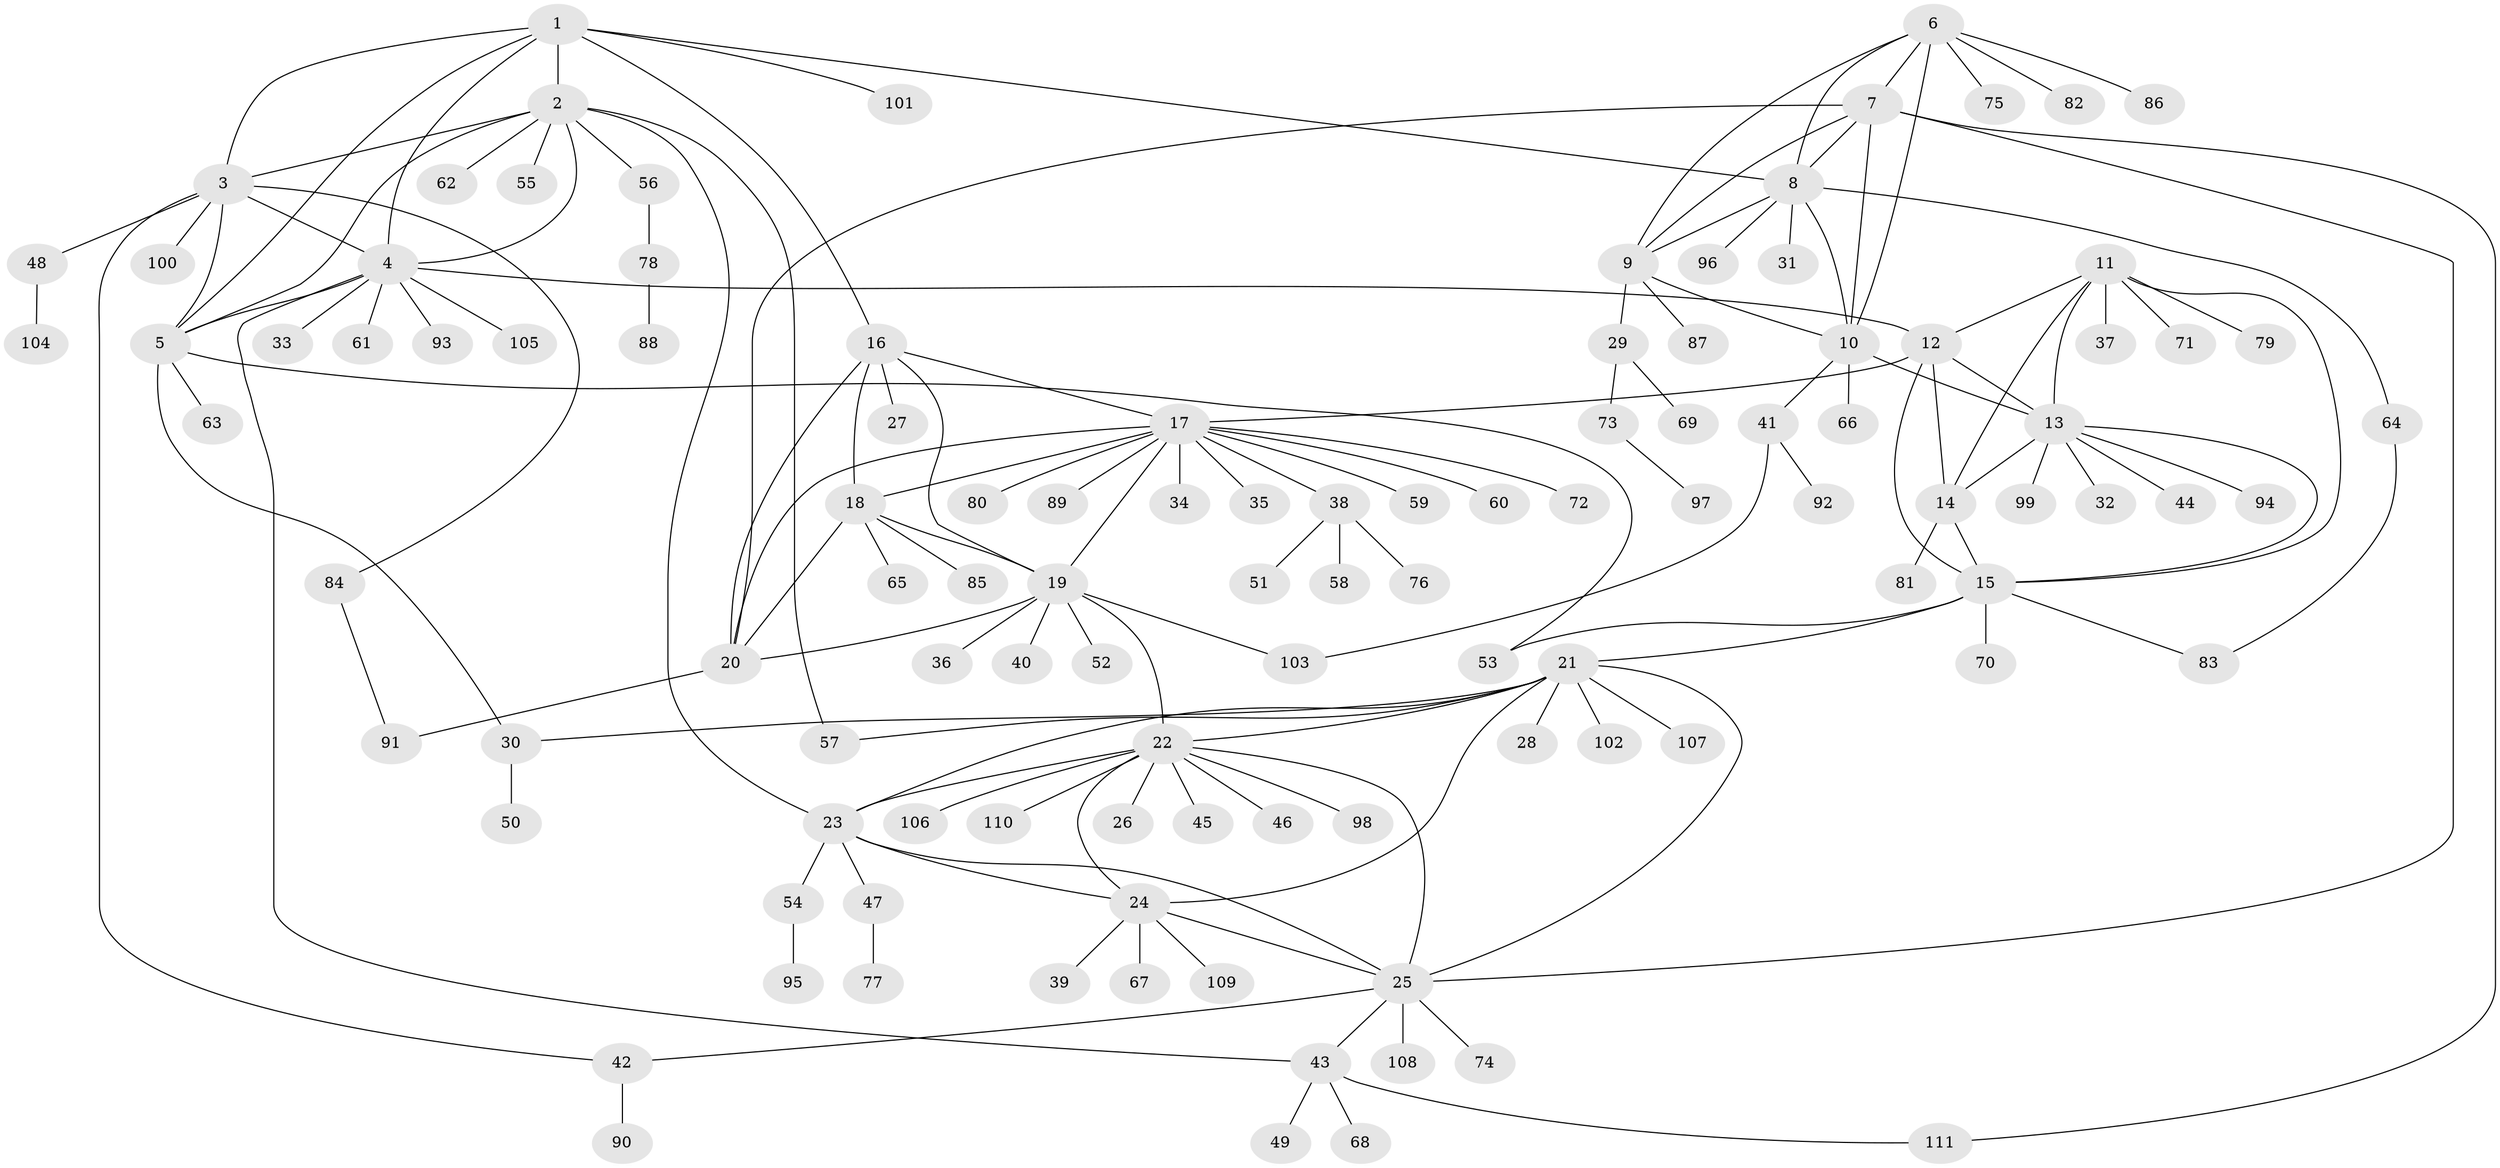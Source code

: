 // coarse degree distribution, {9: 0.03571428571428571, 8: 0.023809523809523808, 7: 0.05952380952380952, 6: 0.03571428571428571, 12: 0.011904761904761904, 5: 0.03571428571428571, 4: 0.011904761904761904, 11: 0.011904761904761904, 14: 0.011904761904761904, 1: 0.6666666666666666, 2: 0.07142857142857142, 3: 0.023809523809523808}
// Generated by graph-tools (version 1.1) at 2025/24/03/03/25 07:24:16]
// undirected, 111 vertices, 155 edges
graph export_dot {
graph [start="1"]
  node [color=gray90,style=filled];
  1;
  2;
  3;
  4;
  5;
  6;
  7;
  8;
  9;
  10;
  11;
  12;
  13;
  14;
  15;
  16;
  17;
  18;
  19;
  20;
  21;
  22;
  23;
  24;
  25;
  26;
  27;
  28;
  29;
  30;
  31;
  32;
  33;
  34;
  35;
  36;
  37;
  38;
  39;
  40;
  41;
  42;
  43;
  44;
  45;
  46;
  47;
  48;
  49;
  50;
  51;
  52;
  53;
  54;
  55;
  56;
  57;
  58;
  59;
  60;
  61;
  62;
  63;
  64;
  65;
  66;
  67;
  68;
  69;
  70;
  71;
  72;
  73;
  74;
  75;
  76;
  77;
  78;
  79;
  80;
  81;
  82;
  83;
  84;
  85;
  86;
  87;
  88;
  89;
  90;
  91;
  92;
  93;
  94;
  95;
  96;
  97;
  98;
  99;
  100;
  101;
  102;
  103;
  104;
  105;
  106;
  107;
  108;
  109;
  110;
  111;
  1 -- 2;
  1 -- 3;
  1 -- 4;
  1 -- 5;
  1 -- 8;
  1 -- 16;
  1 -- 101;
  2 -- 3;
  2 -- 4;
  2 -- 5;
  2 -- 23;
  2 -- 55;
  2 -- 56;
  2 -- 57;
  2 -- 62;
  3 -- 4;
  3 -- 5;
  3 -- 42;
  3 -- 48;
  3 -- 84;
  3 -- 100;
  4 -- 5;
  4 -- 12;
  4 -- 33;
  4 -- 43;
  4 -- 61;
  4 -- 93;
  4 -- 105;
  5 -- 30;
  5 -- 53;
  5 -- 63;
  6 -- 7;
  6 -- 8;
  6 -- 9;
  6 -- 10;
  6 -- 75;
  6 -- 82;
  6 -- 86;
  7 -- 8;
  7 -- 9;
  7 -- 10;
  7 -- 20;
  7 -- 25;
  7 -- 111;
  8 -- 9;
  8 -- 10;
  8 -- 31;
  8 -- 64;
  8 -- 96;
  9 -- 10;
  9 -- 29;
  9 -- 87;
  10 -- 13;
  10 -- 41;
  10 -- 66;
  11 -- 12;
  11 -- 13;
  11 -- 14;
  11 -- 15;
  11 -- 37;
  11 -- 71;
  11 -- 79;
  12 -- 13;
  12 -- 14;
  12 -- 15;
  12 -- 17;
  13 -- 14;
  13 -- 15;
  13 -- 32;
  13 -- 44;
  13 -- 94;
  13 -- 99;
  14 -- 15;
  14 -- 81;
  15 -- 21;
  15 -- 53;
  15 -- 70;
  15 -- 83;
  16 -- 17;
  16 -- 18;
  16 -- 19;
  16 -- 20;
  16 -- 27;
  17 -- 18;
  17 -- 19;
  17 -- 20;
  17 -- 34;
  17 -- 35;
  17 -- 38;
  17 -- 59;
  17 -- 60;
  17 -- 72;
  17 -- 80;
  17 -- 89;
  18 -- 19;
  18 -- 20;
  18 -- 65;
  18 -- 85;
  19 -- 20;
  19 -- 22;
  19 -- 36;
  19 -- 40;
  19 -- 52;
  19 -- 103;
  20 -- 91;
  21 -- 22;
  21 -- 23;
  21 -- 24;
  21 -- 25;
  21 -- 28;
  21 -- 30;
  21 -- 57;
  21 -- 102;
  21 -- 107;
  22 -- 23;
  22 -- 24;
  22 -- 25;
  22 -- 26;
  22 -- 45;
  22 -- 46;
  22 -- 98;
  22 -- 106;
  22 -- 110;
  23 -- 24;
  23 -- 25;
  23 -- 47;
  23 -- 54;
  24 -- 25;
  24 -- 39;
  24 -- 67;
  24 -- 109;
  25 -- 42;
  25 -- 43;
  25 -- 74;
  25 -- 108;
  29 -- 69;
  29 -- 73;
  30 -- 50;
  38 -- 51;
  38 -- 58;
  38 -- 76;
  41 -- 92;
  41 -- 103;
  42 -- 90;
  43 -- 49;
  43 -- 68;
  43 -- 111;
  47 -- 77;
  48 -- 104;
  54 -- 95;
  56 -- 78;
  64 -- 83;
  73 -- 97;
  78 -- 88;
  84 -- 91;
}
